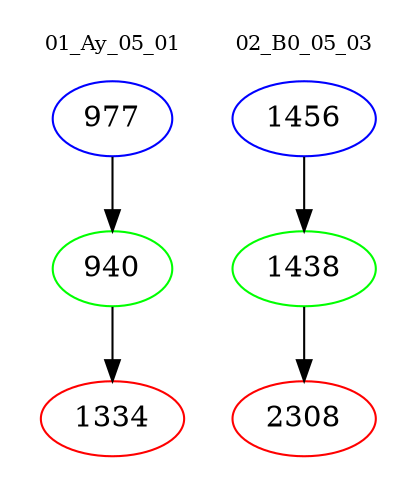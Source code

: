 digraph{
subgraph cluster_0 {
color = white
label = "01_Ay_05_01";
fontsize=10;
T0_977 [label="977", color="blue"]
T0_977 -> T0_940 [color="black"]
T0_940 [label="940", color="green"]
T0_940 -> T0_1334 [color="black"]
T0_1334 [label="1334", color="red"]
}
subgraph cluster_1 {
color = white
label = "02_B0_05_03";
fontsize=10;
T1_1456 [label="1456", color="blue"]
T1_1456 -> T1_1438 [color="black"]
T1_1438 [label="1438", color="green"]
T1_1438 -> T1_2308 [color="black"]
T1_2308 [label="2308", color="red"]
}
}
